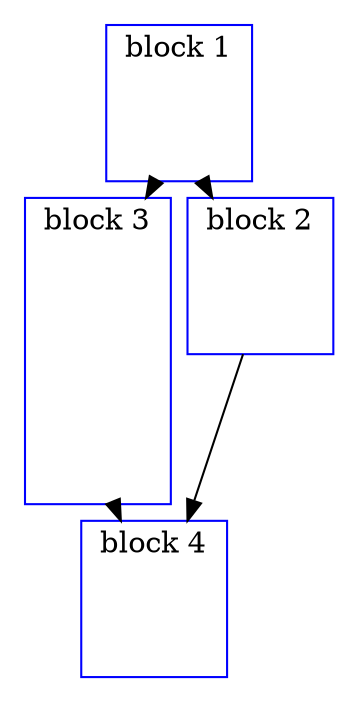 digraph G {
	compound=true;
	node[shape=ellipse, label="", color=transparent];

	subgraph clusterb1 {
		s11;
		label="block 1";
		color=blue;
	}

	subgraph clusterb2 {
		s21;
		label="block 2";
		color=blue;
	}

	subgraph clusterb3 {
		s31 -> s32[color=transparent];
		label="block 3";
		color=blue;
	}

	subgraph clusterb4 {
		s41;
		label="block 4";
		color=blue;
	}

	s11 -> s21[lhead=clusterb2, ltail=clusterb1];
	s11 -> s31[lhead=clusterb3, ltail=clusterb1];
	s21 -> s41[lhead=clusterb4, ltail=clusterb2];
	s32 -> s41[lhead=clusterb4, ltail=clusterb3];
}